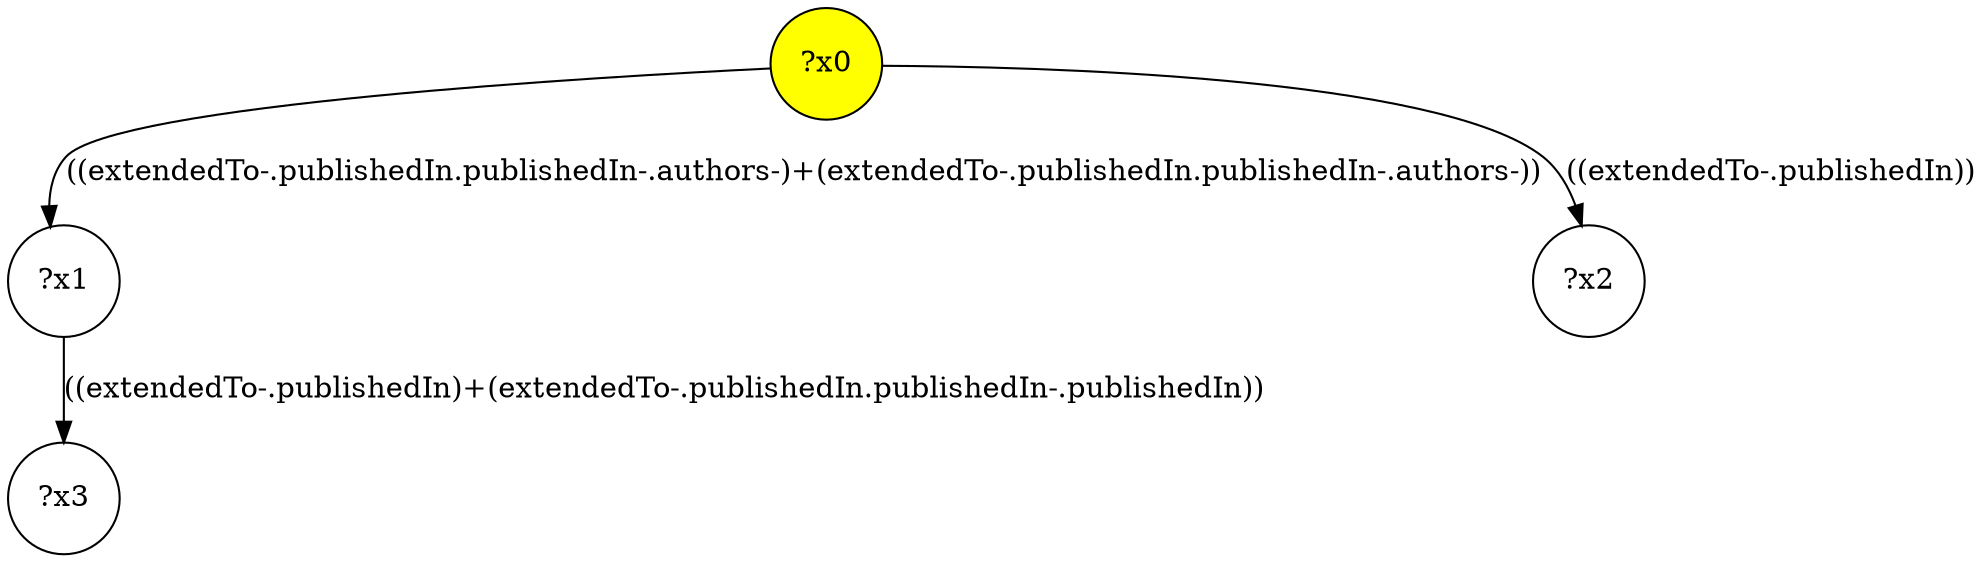 digraph g {
	x0 [fillcolor="yellow", style="filled," shape=circle, label="?x0"];
	x1 [shape=circle, label="?x1"];
	x0 -> x1 [label="((extendedTo-.publishedIn.publishedIn-.authors-)+(extendedTo-.publishedIn.publishedIn-.authors-))"];
	x2 [shape=circle, label="?x2"];
	x0 -> x2 [label="((extendedTo-.publishedIn))"];
	x3 [shape=circle, label="?x3"];
	x1 -> x3 [label="((extendedTo-.publishedIn)+(extendedTo-.publishedIn.publishedIn-.publishedIn))"];
}
